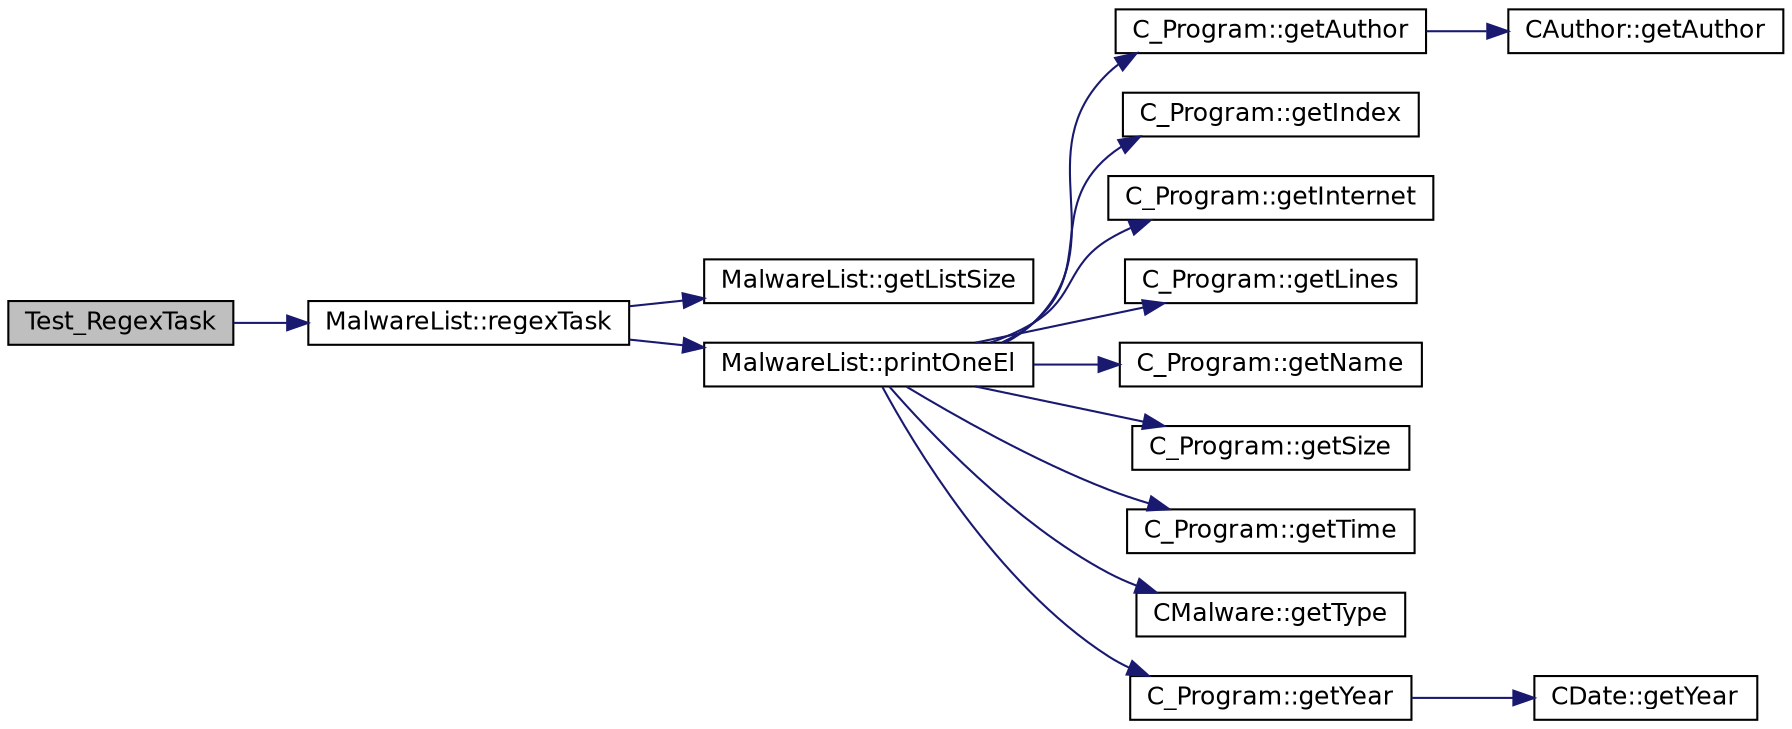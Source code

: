 digraph "Test_RegexTask"
{
 // LATEX_PDF_SIZE
  edge [fontname="Helvetica",fontsize="12",labelfontname="Helvetica",labelfontsize="12"];
  node [fontname="Helvetica",fontsize="12",shape=record];
  rankdir="LR";
  Node1 [label="Test_RegexTask",height=0.2,width=0.4,color="black", fillcolor="grey75", style="filled", fontcolor="black",tooltip=" "];
  Node1 -> Node2 [color="midnightblue",fontsize="12",style="solid",fontname="Helvetica"];
  Node2 [label="MalwareList::regexTask",height=0.2,width=0.4,color="black", fillcolor="white", style="filled",URL="$class_malware_list.html#aa6a057f85c0e3d309c17e853f87687b9",tooltip=" "];
  Node2 -> Node3 [color="midnightblue",fontsize="12",style="solid",fontname="Helvetica"];
  Node3 [label="MalwareList::getListSize",height=0.2,width=0.4,color="black", fillcolor="white", style="filled",URL="$class_malware_list.html#a641cd8a921efc498c5f55977c9c21393",tooltip=" "];
  Node2 -> Node4 [color="midnightblue",fontsize="12",style="solid",fontname="Helvetica"];
  Node4 [label="MalwareList::printOneEl",height=0.2,width=0.4,color="black", fillcolor="white", style="filled",URL="$class_malware_list.html#a8e0a5791402e79ced9c9bfa34306524a",tooltip=" "];
  Node4 -> Node5 [color="midnightblue",fontsize="12",style="solid",fontname="Helvetica"];
  Node5 [label="C_Program::getAuthor",height=0.2,width=0.4,color="black", fillcolor="white", style="filled",URL="$class_c___program.html#af7d01ee17677a85643fde2c9506b612c",tooltip=" "];
  Node5 -> Node6 [color="midnightblue",fontsize="12",style="solid",fontname="Helvetica"];
  Node6 [label="CAuthor::getAuthor",height=0.2,width=0.4,color="black", fillcolor="white", style="filled",URL="$class_c_author.html#a891a8c504fa138e9a83c49674190ad92",tooltip=" "];
  Node4 -> Node7 [color="midnightblue",fontsize="12",style="solid",fontname="Helvetica"];
  Node7 [label="C_Program::getIndex",height=0.2,width=0.4,color="black", fillcolor="white", style="filled",URL="$class_c___program.html#aa4b56d0ff0b46ff3455c557adc2722f6",tooltip=" "];
  Node4 -> Node8 [color="midnightblue",fontsize="12",style="solid",fontname="Helvetica"];
  Node8 [label="C_Program::getInternet",height=0.2,width=0.4,color="black", fillcolor="white", style="filled",URL="$class_c___program.html#ae8e9f4799817f31736f9e496cbca692f",tooltip=" "];
  Node4 -> Node9 [color="midnightblue",fontsize="12",style="solid",fontname="Helvetica"];
  Node9 [label="C_Program::getLines",height=0.2,width=0.4,color="black", fillcolor="white", style="filled",URL="$class_c___program.html#a4c4371f5d6a0da93321647a432caab9a",tooltip=" "];
  Node4 -> Node10 [color="midnightblue",fontsize="12",style="solid",fontname="Helvetica"];
  Node10 [label="C_Program::getName",height=0.2,width=0.4,color="black", fillcolor="white", style="filled",URL="$class_c___program.html#a3b4231c75132f78b63e10c5c63951b72",tooltip=" "];
  Node4 -> Node11 [color="midnightblue",fontsize="12",style="solid",fontname="Helvetica"];
  Node11 [label="C_Program::getSize",height=0.2,width=0.4,color="black", fillcolor="white", style="filled",URL="$class_c___program.html#a10d7c2efddfae0c80de6abd4fc41ac3c",tooltip=" "];
  Node4 -> Node12 [color="midnightblue",fontsize="12",style="solid",fontname="Helvetica"];
  Node12 [label="C_Program::getTime",height=0.2,width=0.4,color="black", fillcolor="white", style="filled",URL="$class_c___program.html#abccae9277a34642cbb5a52bafd1fca99",tooltip=" "];
  Node4 -> Node13 [color="midnightblue",fontsize="12",style="solid",fontname="Helvetica"];
  Node13 [label="CMalware::getType",height=0.2,width=0.4,color="black", fillcolor="white", style="filled",URL="$class_c_malware.html#adbf45c9379499c86525d44c215fdcce5",tooltip=" "];
  Node4 -> Node14 [color="midnightblue",fontsize="12",style="solid",fontname="Helvetica"];
  Node14 [label="C_Program::getYear",height=0.2,width=0.4,color="black", fillcolor="white", style="filled",URL="$class_c___program.html#a238a2fb27df21ca08a85aee0d61497d4",tooltip=" "];
  Node14 -> Node15 [color="midnightblue",fontsize="12",style="solid",fontname="Helvetica"];
  Node15 [label="CDate::getYear",height=0.2,width=0.4,color="black", fillcolor="white", style="filled",URL="$class_c_date.html#a33c54197a9cbf71d017fc12778fefc59",tooltip=" "];
}
